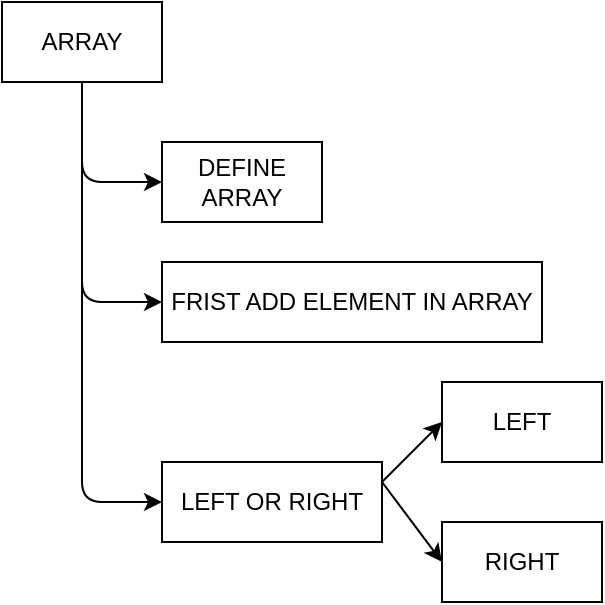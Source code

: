 <mxfile>
    <diagram id="YhyX24pzYwugEaer7xHI" name="Page-1">
        <mxGraphModel dx="832" dy="563" grid="1" gridSize="10" guides="1" tooltips="1" connect="1" arrows="1" fold="1" page="1" pageScale="1" pageWidth="850" pageHeight="1100" math="0" shadow="0">
            <root>
                <mxCell id="0"/>
                <mxCell id="1" parent="0"/>
                <mxCell id="8" style="edgeStyle=none;html=1;exitX=0.5;exitY=1;exitDx=0;exitDy=0;entryX=0;entryY=0.5;entryDx=0;entryDy=0;" edge="1" parent="1" source="2" target="3">
                    <mxGeometry relative="1" as="geometry">
                        <Array as="points">
                            <mxPoint x="170" y="160"/>
                        </Array>
                    </mxGeometry>
                </mxCell>
                <mxCell id="9" style="edgeStyle=none;html=1;exitX=0.5;exitY=1;exitDx=0;exitDy=0;entryX=0;entryY=0.5;entryDx=0;entryDy=0;" edge="1" parent="1" source="2" target="4">
                    <mxGeometry relative="1" as="geometry">
                        <Array as="points">
                            <mxPoint x="170" y="220"/>
                        </Array>
                    </mxGeometry>
                </mxCell>
                <mxCell id="10" style="edgeStyle=none;html=1;exitX=0.5;exitY=1;exitDx=0;exitDy=0;entryX=0;entryY=0.5;entryDx=0;entryDy=0;" edge="1" parent="1" source="2" target="5">
                    <mxGeometry relative="1" as="geometry">
                        <Array as="points">
                            <mxPoint x="170" y="320"/>
                        </Array>
                    </mxGeometry>
                </mxCell>
                <mxCell id="2" value="ARRAY" style="rounded=0;whiteSpace=wrap;html=1;" vertex="1" parent="1">
                    <mxGeometry x="130" y="70" width="80" height="40" as="geometry"/>
                </mxCell>
                <mxCell id="3" value="DEFINE ARRAY" style="rounded=0;whiteSpace=wrap;html=1;" vertex="1" parent="1">
                    <mxGeometry x="210" y="140" width="80" height="40" as="geometry"/>
                </mxCell>
                <mxCell id="4" value="FRIST ADD ELEMENT IN ARRAY" style="rounded=0;whiteSpace=wrap;html=1;" vertex="1" parent="1">
                    <mxGeometry x="210" y="200" width="190" height="40" as="geometry"/>
                </mxCell>
                <mxCell id="11" style="edgeStyle=none;html=1;exitX=1;exitY=0.25;exitDx=0;exitDy=0;entryX=0;entryY=0.5;entryDx=0;entryDy=0;" edge="1" parent="1" source="5" target="6">
                    <mxGeometry relative="1" as="geometry"/>
                </mxCell>
                <mxCell id="12" style="edgeStyle=none;html=1;exitX=1;exitY=0.25;exitDx=0;exitDy=0;entryX=0;entryY=0.5;entryDx=0;entryDy=0;" edge="1" parent="1" source="5" target="7">
                    <mxGeometry relative="1" as="geometry"/>
                </mxCell>
                <mxCell id="5" value="LEFT OR RIGHT" style="rounded=0;whiteSpace=wrap;html=1;" vertex="1" parent="1">
                    <mxGeometry x="210" y="300" width="110" height="40" as="geometry"/>
                </mxCell>
                <mxCell id="6" value="LEFT" style="rounded=0;whiteSpace=wrap;html=1;" vertex="1" parent="1">
                    <mxGeometry x="350" y="260" width="80" height="40" as="geometry"/>
                </mxCell>
                <mxCell id="7" value="RIGHT" style="rounded=0;whiteSpace=wrap;html=1;" vertex="1" parent="1">
                    <mxGeometry x="350" y="330" width="80" height="40" as="geometry"/>
                </mxCell>
            </root>
        </mxGraphModel>
    </diagram>
</mxfile>